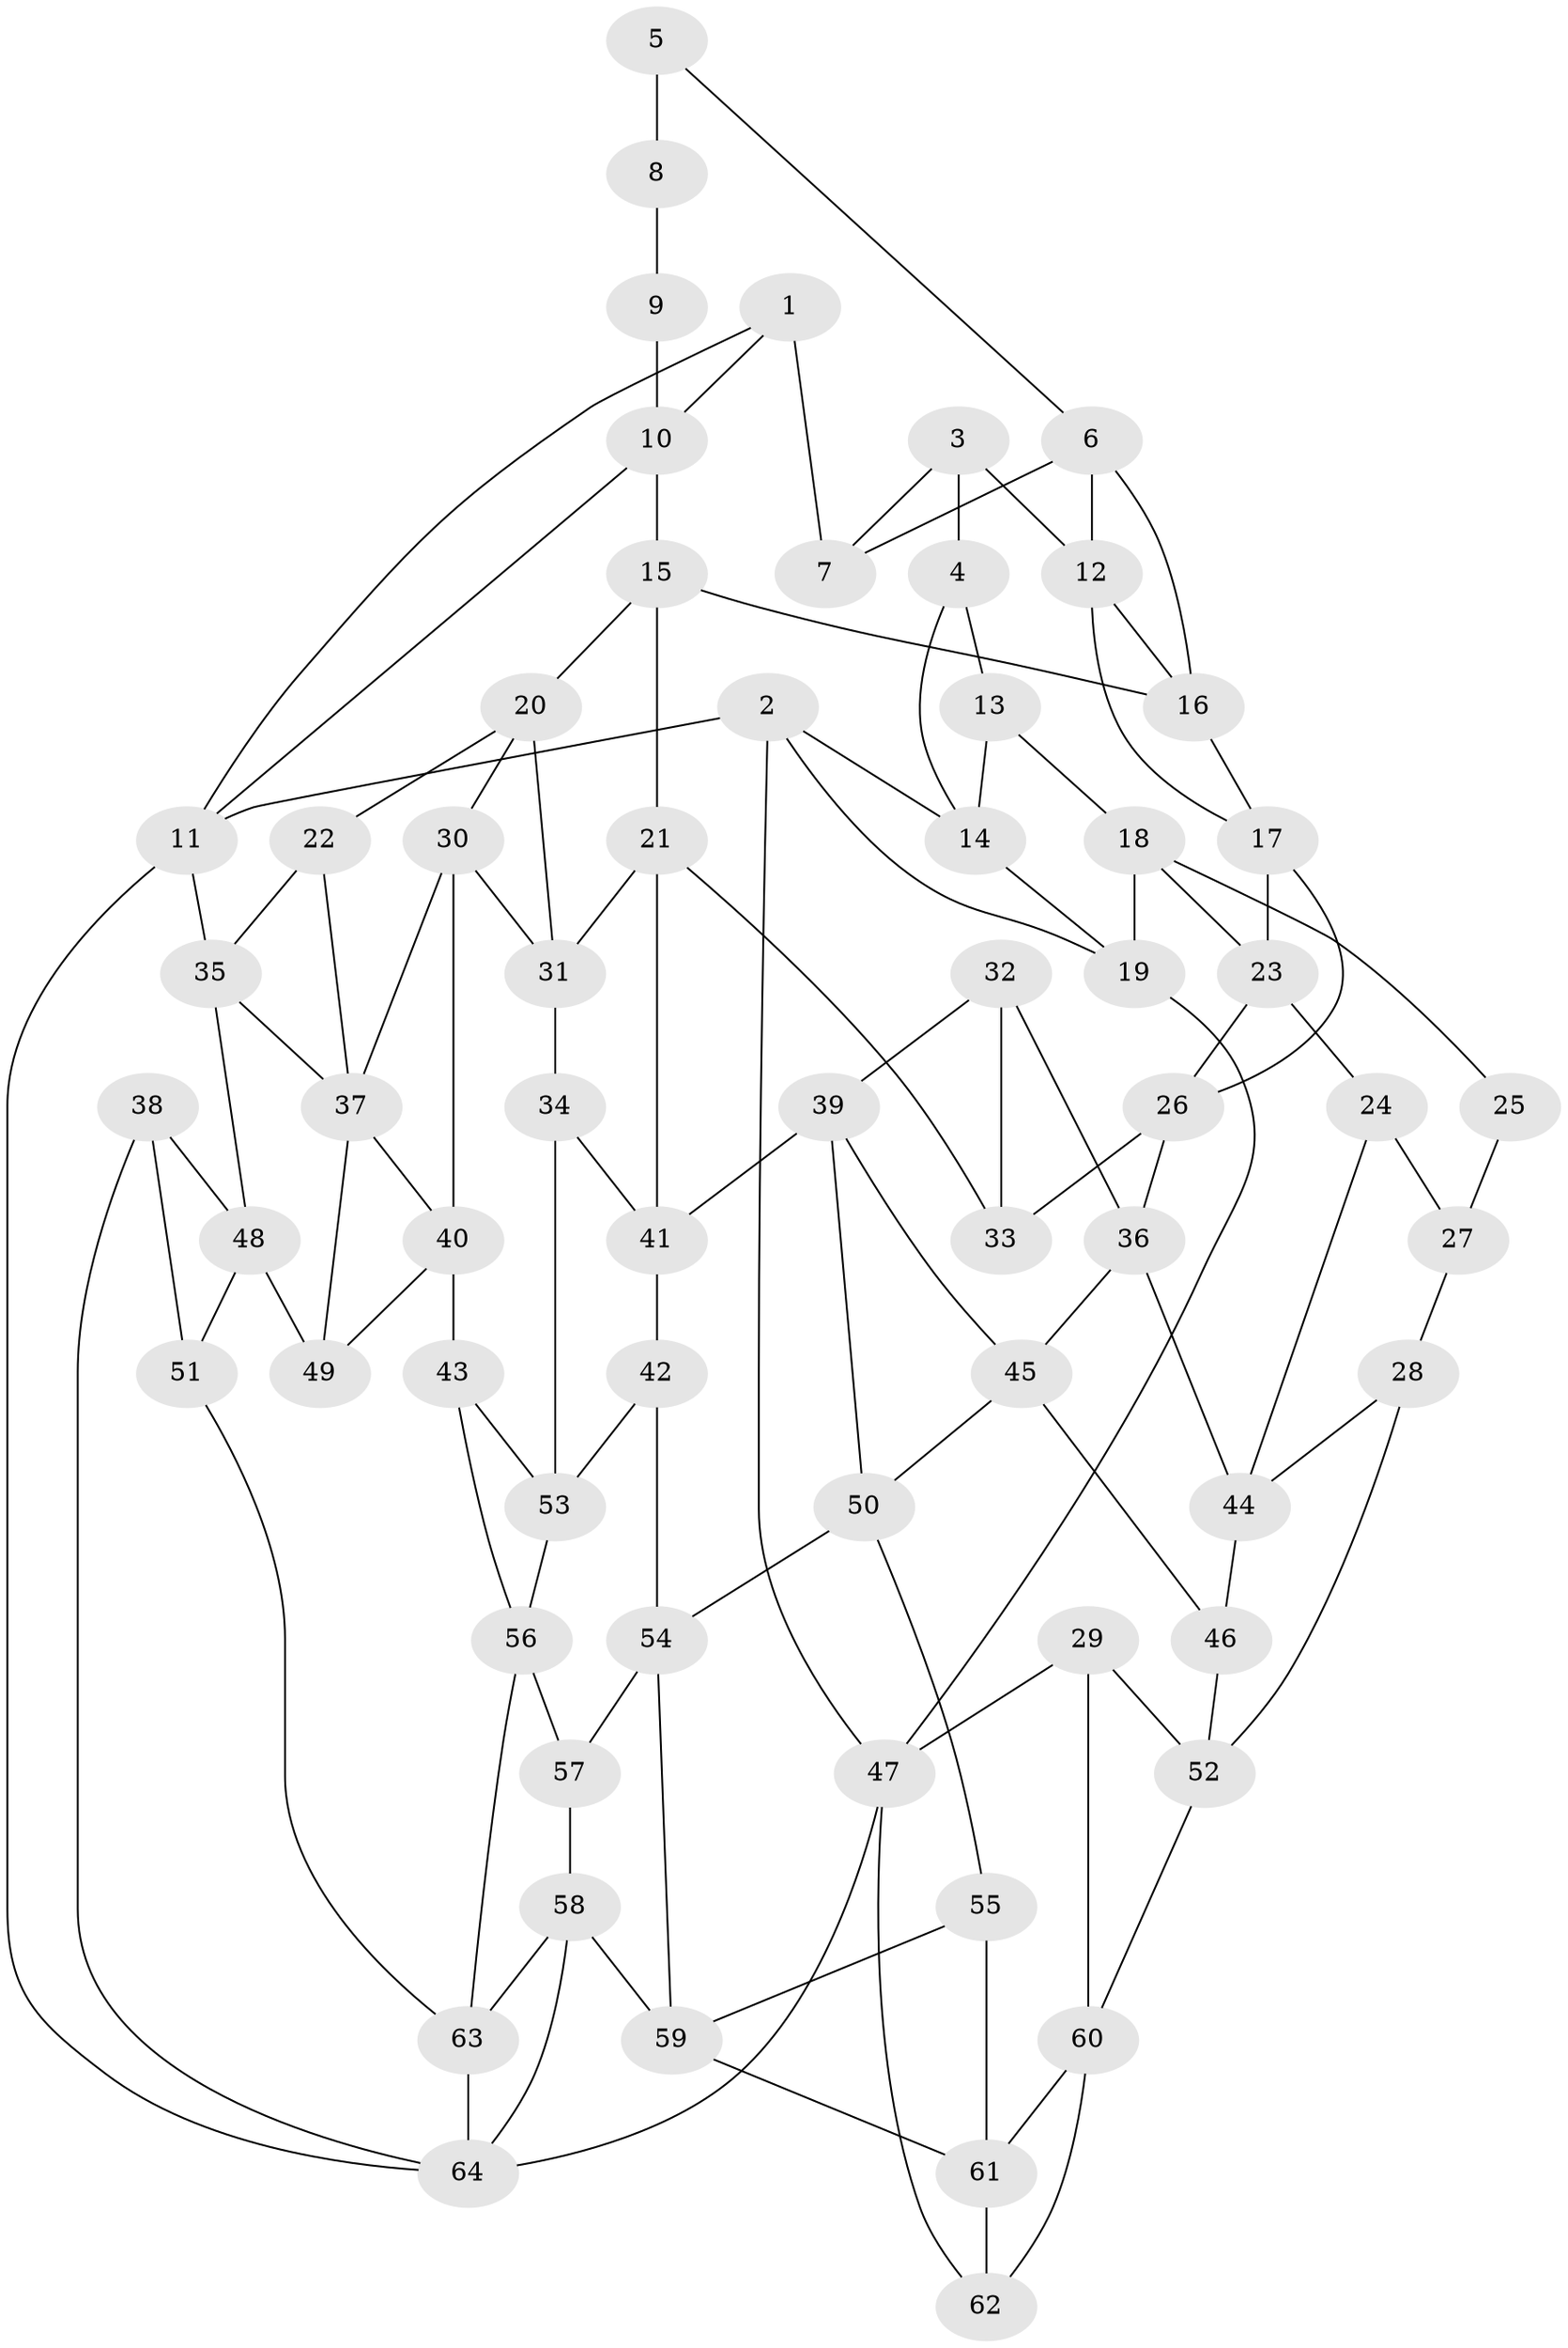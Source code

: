 // original degree distribution, {3: 0.03125, 5: 0.546875, 4: 0.203125, 6: 0.21875}
// Generated by graph-tools (version 1.1) at 2025/03/03/09/25 03:03:23]
// undirected, 64 vertices, 115 edges
graph export_dot {
graph [start="1"]
  node [color=gray90,style=filled];
  1;
  2;
  3;
  4;
  5;
  6;
  7;
  8;
  9;
  10;
  11;
  12;
  13;
  14;
  15;
  16;
  17;
  18;
  19;
  20;
  21;
  22;
  23;
  24;
  25;
  26;
  27;
  28;
  29;
  30;
  31;
  32;
  33;
  34;
  35;
  36;
  37;
  38;
  39;
  40;
  41;
  42;
  43;
  44;
  45;
  46;
  47;
  48;
  49;
  50;
  51;
  52;
  53;
  54;
  55;
  56;
  57;
  58;
  59;
  60;
  61;
  62;
  63;
  64;
  1 -- 7 [weight=1.0];
  1 -- 10 [weight=1.0];
  1 -- 11 [weight=1.0];
  2 -- 11 [weight=1.0];
  2 -- 14 [weight=1.0];
  2 -- 19 [weight=1.0];
  2 -- 47 [weight=1.0];
  3 -- 4 [weight=1.0];
  3 -- 7 [weight=1.0];
  3 -- 12 [weight=1.0];
  4 -- 13 [weight=1.0];
  4 -- 14 [weight=1.0];
  5 -- 6 [weight=1.0];
  5 -- 8 [weight=2.0];
  6 -- 7 [weight=1.0];
  6 -- 12 [weight=1.0];
  6 -- 16 [weight=1.0];
  8 -- 9 [weight=2.0];
  9 -- 10 [weight=2.0];
  10 -- 11 [weight=1.0];
  10 -- 15 [weight=1.0];
  11 -- 35 [weight=1.0];
  11 -- 64 [weight=1.0];
  12 -- 16 [weight=1.0];
  12 -- 17 [weight=1.0];
  13 -- 14 [weight=1.0];
  13 -- 18 [weight=1.0];
  14 -- 19 [weight=1.0];
  15 -- 16 [weight=1.0];
  15 -- 20 [weight=1.0];
  15 -- 21 [weight=1.0];
  16 -- 17 [weight=1.0];
  17 -- 23 [weight=1.0];
  17 -- 26 [weight=1.0];
  18 -- 19 [weight=1.0];
  18 -- 23 [weight=1.0];
  18 -- 25 [weight=1.0];
  19 -- 47 [weight=1.0];
  20 -- 22 [weight=1.0];
  20 -- 30 [weight=1.0];
  20 -- 31 [weight=1.0];
  21 -- 31 [weight=1.0];
  21 -- 33 [weight=1.0];
  21 -- 41 [weight=1.0];
  22 -- 35 [weight=1.0];
  22 -- 37 [weight=2.0];
  23 -- 24 [weight=1.0];
  23 -- 26 [weight=1.0];
  24 -- 27 [weight=1.0];
  24 -- 44 [weight=1.0];
  25 -- 27 [weight=2.0];
  26 -- 33 [weight=1.0];
  26 -- 36 [weight=1.0];
  27 -- 28 [weight=1.0];
  28 -- 44 [weight=1.0];
  28 -- 52 [weight=1.0];
  29 -- 47 [weight=1.0];
  29 -- 52 [weight=1.0];
  29 -- 60 [weight=1.0];
  30 -- 31 [weight=1.0];
  30 -- 37 [weight=1.0];
  30 -- 40 [weight=1.0];
  31 -- 34 [weight=1.0];
  32 -- 33 [weight=2.0];
  32 -- 36 [weight=1.0];
  32 -- 39 [weight=1.0];
  34 -- 41 [weight=1.0];
  34 -- 53 [weight=1.0];
  35 -- 37 [weight=1.0];
  35 -- 48 [weight=1.0];
  36 -- 44 [weight=1.0];
  36 -- 45 [weight=1.0];
  37 -- 40 [weight=1.0];
  37 -- 49 [weight=1.0];
  38 -- 48 [weight=1.0];
  38 -- 51 [weight=1.0];
  38 -- 64 [weight=1.0];
  39 -- 41 [weight=1.0];
  39 -- 45 [weight=1.0];
  39 -- 50 [weight=1.0];
  40 -- 43 [weight=1.0];
  40 -- 49 [weight=1.0];
  41 -- 42 [weight=1.0];
  42 -- 53 [weight=1.0];
  42 -- 54 [weight=1.0];
  43 -- 53 [weight=1.0];
  43 -- 56 [weight=1.0];
  44 -- 46 [weight=1.0];
  45 -- 46 [weight=1.0];
  45 -- 50 [weight=1.0];
  46 -- 52 [weight=1.0];
  47 -- 62 [weight=1.0];
  47 -- 64 [weight=1.0];
  48 -- 49 [weight=1.0];
  48 -- 51 [weight=1.0];
  50 -- 54 [weight=1.0];
  50 -- 55 [weight=1.0];
  51 -- 63 [weight=1.0];
  52 -- 60 [weight=1.0];
  53 -- 56 [weight=1.0];
  54 -- 57 [weight=1.0];
  54 -- 59 [weight=1.0];
  55 -- 59 [weight=1.0];
  55 -- 61 [weight=1.0];
  56 -- 57 [weight=1.0];
  56 -- 63 [weight=1.0];
  57 -- 58 [weight=1.0];
  58 -- 59 [weight=1.0];
  58 -- 63 [weight=1.0];
  58 -- 64 [weight=1.0];
  59 -- 61 [weight=1.0];
  60 -- 61 [weight=1.0];
  60 -- 62 [weight=1.0];
  61 -- 62 [weight=1.0];
  63 -- 64 [weight=1.0];
}
